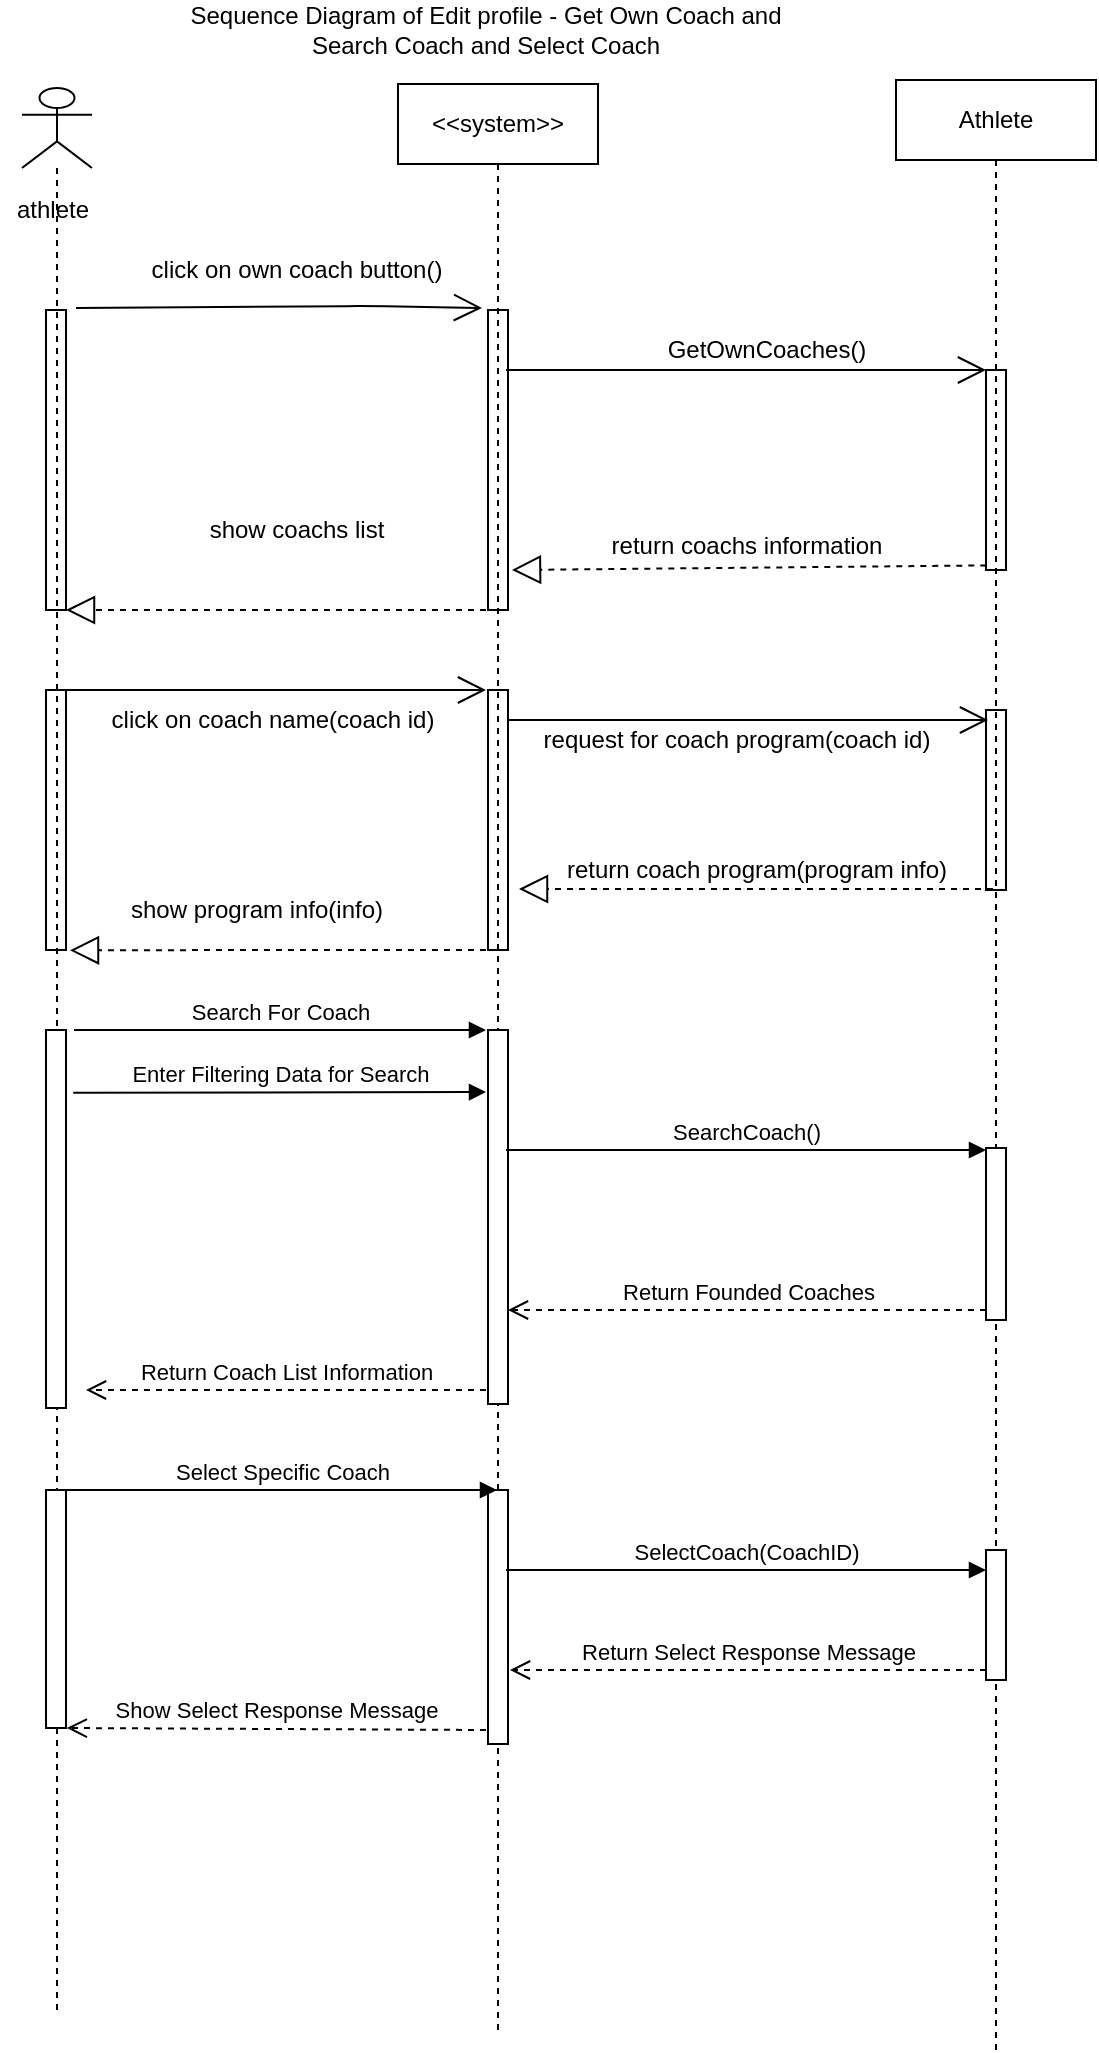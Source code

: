 <mxfile version="12.3.8" type="github" pages="1">
  <diagram id="r_8a1xCY7EOqZlu9KzJ9" name="Page-1">
    <mxGraphModel dx="1038" dy="548" grid="1" gridSize="10" guides="1" tooltips="1" connect="1" arrows="1" fold="1" page="1" pageScale="1" pageWidth="827" pageHeight="1169" math="0" shadow="0">
      <root>
        <mxCell id="0"/>
        <mxCell id="1" parent="0"/>
        <mxCell id="oWH08BV5QVG5EaFKPN-z-2" value="" style="html=1;points=[];perimeter=orthogonalPerimeter;" parent="1" vertex="1">
          <mxGeometry x="640" y="200" width="10" height="100" as="geometry"/>
        </mxCell>
        <mxCell id="oWH08BV5QVG5EaFKPN-z-4" value="click on own coach button()" style="text;html=1;align=center;verticalAlign=middle;resizable=0;points=[];;autosize=1;" parent="1" vertex="1">
          <mxGeometry x="215" y="140" width="160" height="20" as="geometry"/>
        </mxCell>
        <mxCell id="oWH08BV5QVG5EaFKPN-z-5" value="" style="endArrow=open;endFill=1;endSize=12;html=1;" parent="1" edge="1">
          <mxGeometry width="160" relative="1" as="geometry">
            <mxPoint x="185" y="169" as="sourcePoint"/>
            <mxPoint x="388" y="169" as="targetPoint"/>
            <Array as="points">
              <mxPoint x="330" y="168"/>
            </Array>
          </mxGeometry>
        </mxCell>
        <mxCell id="oWH08BV5QVG5EaFKPN-z-7" value="show coachs list" style="text;html=1;align=center;verticalAlign=middle;resizable=0;points=[];;autosize=1;" parent="1" vertex="1">
          <mxGeometry x="245" y="270" width="100" height="20" as="geometry"/>
        </mxCell>
        <mxCell id="oWH08BV5QVG5EaFKPN-z-8" value="" style="html=1;points=[];perimeter=orthogonalPerimeter;" parent="1" vertex="1">
          <mxGeometry x="391" y="360" width="10" height="130" as="geometry"/>
        </mxCell>
        <mxCell id="oWH08BV5QVG5EaFKPN-z-9" value="" style="endArrow=open;endFill=1;endSize=12;html=1;" parent="1" edge="1" source="cMLbqUwAu9itUyE34Vvo-7">
          <mxGeometry width="160" relative="1" as="geometry">
            <mxPoint x="180" y="362" as="sourcePoint"/>
            <mxPoint x="390" y="360" as="targetPoint"/>
          </mxGeometry>
        </mxCell>
        <mxCell id="oWH08BV5QVG5EaFKPN-z-10" value="" style="endArrow=block;dashed=1;endFill=0;endSize=12;html=1;entryX=1.2;entryY=0.876;entryDx=0;entryDy=0;entryPerimeter=0;" parent="1" edge="1">
          <mxGeometry width="160" relative="1" as="geometry">
            <mxPoint x="390" y="490" as="sourcePoint"/>
            <mxPoint x="182" y="490.16" as="targetPoint"/>
            <Array as="points">
              <mxPoint x="280" y="490"/>
            </Array>
          </mxGeometry>
        </mxCell>
        <mxCell id="oWH08BV5QVG5EaFKPN-z-11" value="" style="html=1;points=[];perimeter=orthogonalPerimeter;" parent="1" vertex="1">
          <mxGeometry x="391" y="170" width="10" height="150" as="geometry"/>
        </mxCell>
        <mxCell id="oWH08BV5QVG5EaFKPN-z-13" value="" style="endArrow=open;endFill=1;endSize=12;html=1;" parent="1" edge="1">
          <mxGeometry width="160" relative="1" as="geometry">
            <mxPoint x="400" y="200" as="sourcePoint"/>
            <mxPoint x="640" y="200" as="targetPoint"/>
          </mxGeometry>
        </mxCell>
        <mxCell id="oWH08BV5QVG5EaFKPN-z-14" value="GetOwnCoaches()" style="text;html=1;align=center;verticalAlign=middle;resizable=0;points=[];;autosize=1;" parent="1" vertex="1">
          <mxGeometry x="475" y="180" width="110" height="20" as="geometry"/>
        </mxCell>
        <mxCell id="oWH08BV5QVG5EaFKPN-z-15" value="" style="endArrow=block;dashed=1;endFill=0;endSize=12;html=1;exitX=0.014;exitY=0.977;exitDx=0;exitDy=0;exitPerimeter=0;" parent="1" source="oWH08BV5QVG5EaFKPN-z-2" edge="1">
          <mxGeometry width="160" relative="1" as="geometry">
            <mxPoint x="634" y="320" as="sourcePoint"/>
            <mxPoint x="403" y="300" as="targetPoint"/>
            <Array as="points"/>
          </mxGeometry>
        </mxCell>
        <mxCell id="oWH08BV5QVG5EaFKPN-z-16" value="return coachs information" style="text;html=1;align=center;verticalAlign=middle;resizable=0;points=[];;autosize=1;" parent="1" vertex="1">
          <mxGeometry x="445" y="277.5" width="150" height="20" as="geometry"/>
        </mxCell>
        <mxCell id="oWH08BV5QVG5EaFKPN-z-17" value="click on coach name(coach id)" style="text;html=1;align=center;verticalAlign=middle;resizable=0;points=[];;autosize=1;" parent="1" vertex="1">
          <mxGeometry x="192.5" y="365" width="180" height="20" as="geometry"/>
        </mxCell>
        <mxCell id="oWH08BV5QVG5EaFKPN-z-20" value="show program info(info)" style="text;html=1;align=center;verticalAlign=middle;resizable=0;points=[];;autosize=1;" parent="1" vertex="1">
          <mxGeometry x="205" y="460" width="140" height="20" as="geometry"/>
        </mxCell>
        <mxCell id="oWH08BV5QVG5EaFKPN-z-21" value="Sequence Diagram of Edit profile - Get Own Coach and Search Coach and Select Coach" style="text;html=1;strokeColor=none;fillColor=none;align=center;verticalAlign=middle;whiteSpace=wrap;rounded=0;" parent="1" vertex="1">
          <mxGeometry x="225" y="20" width="330" height="20" as="geometry"/>
        </mxCell>
        <mxCell id="oWH08BV5QVG5EaFKPN-z-24" value="" style="html=1;points=[];perimeter=orthogonalPerimeter;" parent="1" vertex="1">
          <mxGeometry x="640" y="370" width="10" height="90" as="geometry"/>
        </mxCell>
        <mxCell id="oWH08BV5QVG5EaFKPN-z-27" value="" style="endArrow=open;endFill=1;endSize=12;html=1;" parent="1" edge="1">
          <mxGeometry width="160" relative="1" as="geometry">
            <mxPoint x="401" y="375" as="sourcePoint"/>
            <mxPoint x="641" y="375" as="targetPoint"/>
          </mxGeometry>
        </mxCell>
        <mxCell id="oWH08BV5QVG5EaFKPN-z-28" value="" style="endArrow=block;dashed=1;endFill=0;endSize=12;html=1;" parent="1" edge="1">
          <mxGeometry width="160" relative="1" as="geometry">
            <mxPoint x="643.5" y="459.5" as="sourcePoint"/>
            <mxPoint x="406.5" y="459.5" as="targetPoint"/>
            <Array as="points"/>
          </mxGeometry>
        </mxCell>
        <mxCell id="oWH08BV5QVG5EaFKPN-z-29" value="request for coach program(coach id)" style="text;html=1;align=center;verticalAlign=middle;resizable=0;points=[];;autosize=1;" parent="1" vertex="1">
          <mxGeometry x="410" y="375" width="210" height="20" as="geometry"/>
        </mxCell>
        <mxCell id="oWH08BV5QVG5EaFKPN-z-30" value="return coach program(program info)" style="text;html=1;align=center;verticalAlign=middle;resizable=0;points=[];;autosize=1;" parent="1" vertex="1">
          <mxGeometry x="420" y="440" width="210" height="20" as="geometry"/>
        </mxCell>
        <mxCell id="cMLbqUwAu9itUyE34Vvo-1" value="&lt;span style=&quot;white-space: nowrap&quot;&gt;Athlete&lt;/span&gt;" style="shape=umlLifeline;perimeter=lifelinePerimeter;whiteSpace=wrap;html=1;container=1;collapsible=0;recursiveResize=0;outlineConnect=0;" parent="1" vertex="1">
          <mxGeometry x="595" y="55" width="100" height="985" as="geometry"/>
        </mxCell>
        <mxCell id="QY9l55fhSh0Wkc_nlJR2-14" value="" style="html=1;points=[];perimeter=orthogonalPerimeter;" vertex="1" parent="cMLbqUwAu9itUyE34Vvo-1">
          <mxGeometry x="45" y="534" width="10" height="86" as="geometry"/>
        </mxCell>
        <mxCell id="QY9l55fhSh0Wkc_nlJR2-21" value="" style="html=1;points=[];perimeter=orthogonalPerimeter;" vertex="1" parent="cMLbqUwAu9itUyE34Vvo-1">
          <mxGeometry x="45" y="735" width="10" height="65" as="geometry"/>
        </mxCell>
        <mxCell id="cMLbqUwAu9itUyE34Vvo-2" value="&lt;span style=&quot;white-space: nowrap&quot;&gt;&amp;lt;&amp;lt;system&amp;gt;&amp;gt;&lt;/span&gt;" style="shape=umlLifeline;perimeter=lifelinePerimeter;whiteSpace=wrap;html=1;container=1;collapsible=0;recursiveResize=0;outlineConnect=0;" parent="1" vertex="1">
          <mxGeometry x="346" y="57" width="100" height="973" as="geometry"/>
        </mxCell>
        <mxCell id="QY9l55fhSh0Wkc_nlJR2-11" value="" style="html=1;points=[];perimeter=orthogonalPerimeter;" vertex="1" parent="cMLbqUwAu9itUyE34Vvo-2">
          <mxGeometry x="45" y="473" width="10" height="187" as="geometry"/>
        </mxCell>
        <mxCell id="QY9l55fhSh0Wkc_nlJR2-13" value="SearchCoach()" style="html=1;verticalAlign=bottom;endArrow=block;" edge="1" parent="cMLbqUwAu9itUyE34Vvo-2">
          <mxGeometry width="80" relative="1" as="geometry">
            <mxPoint x="54" y="533" as="sourcePoint"/>
            <mxPoint x="294" y="533" as="targetPoint"/>
          </mxGeometry>
        </mxCell>
        <mxCell id="QY9l55fhSh0Wkc_nlJR2-19" value="" style="html=1;points=[];perimeter=orthogonalPerimeter;" vertex="1" parent="cMLbqUwAu9itUyE34Vvo-2">
          <mxGeometry x="45" y="703" width="10" height="127" as="geometry"/>
        </mxCell>
        <mxCell id="QY9l55fhSh0Wkc_nlJR2-20" value="SelectCoach(CoachID)" style="html=1;verticalAlign=bottom;endArrow=block;" edge="1" parent="cMLbqUwAu9itUyE34Vvo-2">
          <mxGeometry width="80" relative="1" as="geometry">
            <mxPoint x="54" y="743" as="sourcePoint"/>
            <mxPoint x="294" y="743" as="targetPoint"/>
          </mxGeometry>
        </mxCell>
        <mxCell id="cMLbqUwAu9itUyE34Vvo-5" value="" style="html=1;points=[];perimeter=orthogonalPerimeter;" parent="1" vertex="1">
          <mxGeometry x="170" y="360" width="10" height="130" as="geometry"/>
        </mxCell>
        <mxCell id="cMLbqUwAu9itUyE34Vvo-3" value="" style="html=1;points=[];perimeter=orthogonalPerimeter;" parent="1" vertex="1">
          <mxGeometry x="170" y="170" width="10" height="150" as="geometry"/>
        </mxCell>
        <mxCell id="cMLbqUwAu9itUyE34Vvo-6" value="" style="endArrow=block;dashed=1;endFill=0;endSize=12;html=1;" parent="1" edge="1">
          <mxGeometry width="160" relative="1" as="geometry">
            <mxPoint x="390" y="320" as="sourcePoint"/>
            <mxPoint x="180" y="320" as="targetPoint"/>
            <Array as="points"/>
          </mxGeometry>
        </mxCell>
        <mxCell id="cMLbqUwAu9itUyE34Vvo-7" value="" style="shape=umlLifeline;participant=umlActor;perimeter=lifelinePerimeter;whiteSpace=wrap;html=1;container=1;collapsible=0;recursiveResize=0;verticalAlign=top;spacingTop=36;labelBackgroundColor=#ffffff;outlineConnect=0;" parent="1" vertex="1">
          <mxGeometry x="158" y="59" width="35" height="961" as="geometry"/>
        </mxCell>
        <mxCell id="cMLbqUwAu9itUyE34Vvo-8" value="athlete" style="text;html=1;align=center;verticalAlign=middle;resizable=0;points=[];;autosize=1;" parent="cMLbqUwAu9itUyE34Vvo-7" vertex="1">
          <mxGeometry x="-10.5" y="51" width="50" height="20" as="geometry"/>
        </mxCell>
        <mxCell id="QY9l55fhSh0Wkc_nlJR2-8" value="" style="html=1;points=[];perimeter=orthogonalPerimeter;" vertex="1" parent="cMLbqUwAu9itUyE34Vvo-7">
          <mxGeometry x="12" y="471" width="10" height="189" as="geometry"/>
        </mxCell>
        <mxCell id="QY9l55fhSh0Wkc_nlJR2-10" value="Search For Coach" style="html=1;verticalAlign=bottom;endArrow=block;" edge="1" parent="cMLbqUwAu9itUyE34Vvo-7">
          <mxGeometry width="80" relative="1" as="geometry">
            <mxPoint x="26" y="471" as="sourcePoint"/>
            <mxPoint x="232" y="471" as="targetPoint"/>
          </mxGeometry>
        </mxCell>
        <mxCell id="QY9l55fhSh0Wkc_nlJR2-17" value="" style="html=1;points=[];perimeter=orthogonalPerimeter;" vertex="1" parent="cMLbqUwAu9itUyE34Vvo-7">
          <mxGeometry x="12" y="701" width="10" height="119" as="geometry"/>
        </mxCell>
        <mxCell id="QY9l55fhSh0Wkc_nlJR2-18" value="Select Specific Coach" style="html=1;verticalAlign=bottom;endArrow=block;" edge="1" parent="cMLbqUwAu9itUyE34Vvo-7" target="cMLbqUwAu9itUyE34Vvo-2">
          <mxGeometry width="80" relative="1" as="geometry">
            <mxPoint x="22" y="701" as="sourcePoint"/>
            <mxPoint x="102" y="701" as="targetPoint"/>
          </mxGeometry>
        </mxCell>
        <mxCell id="QY9l55fhSh0Wkc_nlJR2-12" value="Enter Filtering Data for Search" style="html=1;verticalAlign=bottom;endArrow=block;exitX=1.36;exitY=0.166;exitDx=0;exitDy=0;exitPerimeter=0;" edge="1" parent="1" source="QY9l55fhSh0Wkc_nlJR2-8">
          <mxGeometry width="80" relative="1" as="geometry">
            <mxPoint x="190" y="561" as="sourcePoint"/>
            <mxPoint x="390" y="561" as="targetPoint"/>
          </mxGeometry>
        </mxCell>
        <mxCell id="QY9l55fhSh0Wkc_nlJR2-15" value="Return Founded Coaches" style="html=1;verticalAlign=bottom;endArrow=open;dashed=1;endSize=8;" edge="1" parent="1" target="QY9l55fhSh0Wkc_nlJR2-11">
          <mxGeometry relative="1" as="geometry">
            <mxPoint x="640" y="670" as="sourcePoint"/>
            <mxPoint x="560" y="670" as="targetPoint"/>
          </mxGeometry>
        </mxCell>
        <mxCell id="QY9l55fhSh0Wkc_nlJR2-16" value="Return Coach List Information" style="html=1;verticalAlign=bottom;endArrow=open;dashed=1;endSize=8;" edge="1" parent="1">
          <mxGeometry relative="1" as="geometry">
            <mxPoint x="390" y="710" as="sourcePoint"/>
            <mxPoint x="190" y="710" as="targetPoint"/>
          </mxGeometry>
        </mxCell>
        <mxCell id="QY9l55fhSh0Wkc_nlJR2-24" value="Return Select Response Message" style="html=1;verticalAlign=bottom;endArrow=open;dashed=1;endSize=8;" edge="1" parent="1" source="QY9l55fhSh0Wkc_nlJR2-21">
          <mxGeometry relative="1" as="geometry">
            <mxPoint x="640" y="878" as="sourcePoint"/>
            <mxPoint x="402" y="850" as="targetPoint"/>
            <Array as="points">
              <mxPoint x="520" y="850"/>
            </Array>
          </mxGeometry>
        </mxCell>
        <mxCell id="QY9l55fhSh0Wkc_nlJR2-25" value="Show Select Response Message" style="html=1;verticalAlign=bottom;endArrow=open;dashed=1;endSize=8;entryX=1.04;entryY=1;entryDx=0;entryDy=0;entryPerimeter=0;" edge="1" parent="1" target="QY9l55fhSh0Wkc_nlJR2-17">
          <mxGeometry relative="1" as="geometry">
            <mxPoint x="390" y="880" as="sourcePoint"/>
            <mxPoint x="310" y="880" as="targetPoint"/>
          </mxGeometry>
        </mxCell>
      </root>
    </mxGraphModel>
  </diagram>
</mxfile>
